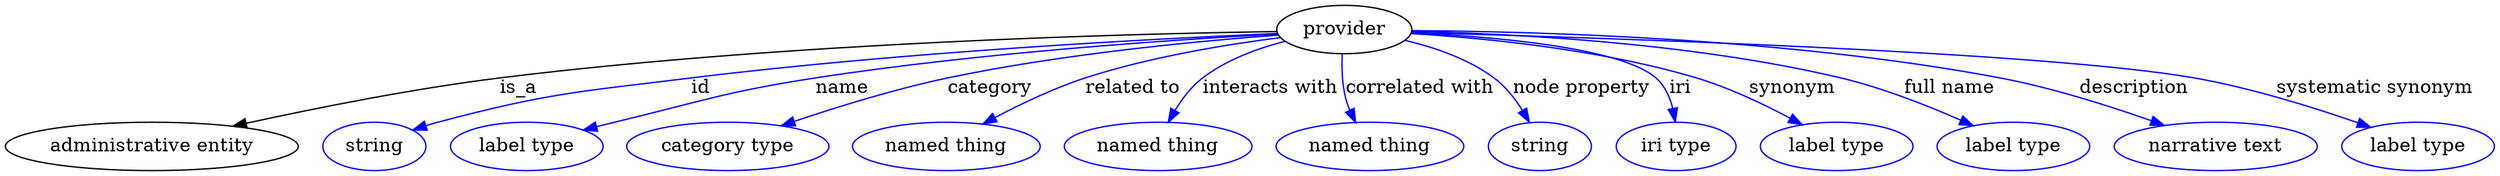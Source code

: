 digraph {
	graph [bb="0,0,1505.3,123"];
	node [label="\N"];
	provider	 [height=0.5,
		label=provider,
		pos="811.84,105",
		width=1.1193];
	"administrative entity"	 [height=0.5,
		pos="83.843,18",
		width=2.329];
	provider -> "administrative entity"	 [label=is_a,
		lp="305.84,61.5",
		pos="e,133.68,32.549 771.37,104.48 683.89,102.87 470.9,96.21 294.84,69 243.12,61.006 185.43,46.678 143.46,35.24"];
	id	 [color=blue,
		height=0.5,
		label=string,
		pos="215.84,18",
		width=0.84854];
	provider -> id	 [color=blue,
		label=id,
		lp="418.34,61.5",
		pos="e,239.62,29.71 771.73,102.94 699.61,98.89 543.36,88.537 412.84,69 342.33,58.445 323.64,58.092 255.84,36 253.58,35.263 251.28,34.439 \
248.97,33.559",
		style=solid];
	name	 [color=blue,
		height=0.5,
		label="label type",
		pos="309.84,18",
		width=1.2638];
	provider -> name	 [color=blue,
		label=name,
		lp="510.34,61.5",
		pos="e,344.65,29.784 771.55,102.18 711.09,97.561 593.46,87.031 494.84,69 436.2,58.279 422.09,52.613 364.84,36 361.46,35.018 357.97,33.968 \
354.47,32.886",
		style=solid];
	category	 [color=blue,
		height=0.5,
		label="category type",
		pos="431.84,18",
		width=1.6249];
	provider -> category	 [color=blue,
		label=category,
		lp="602.34,61.5",
		pos="e,467.54,32.423 772.25,101.09 725.54,95.969 645.78,85.637 578.84,69 543.98,60.336 505.68,46.913 476.91,36.012",
		style=solid];
	"related to"	 [color=blue,
		height=0.5,
		label="named thing",
		pos="563.84,18",
		width=1.5346];
	provider -> "related to"	 [color=blue,
		label="related to",
		lp="688.84,61.5",
		pos="e,590.36,33.871 774.06,98.462 743.49,92.56 699.63,82.695 662.84,69 640.99,60.864 617.75,49.072 599.28,38.876",
		style=solid];
	"interacts with"	 [color=blue,
		height=0.5,
		label="named thing",
		pos="691.84,18",
		width=1.5346];
	provider -> "interacts with"	 [color=blue,
		label="interacts with",
		lp="770.84,61.5",
		pos="e,703.42,35.795 779.66,93.958 764.84,87.951 747.54,79.568 733.84,69 724.76,61.991 716.36,52.673 709.5,43.92",
		style=solid];
	"correlated with"	 [color=blue,
		height=0.5,
		label="named thing",
		pos="819.84,18",
		width=1.5346];
	provider -> "correlated with"	 [color=blue,
		label="correlated with",
		lp="853.84,61.5",
		pos="e,815.67,36.222 811.44,86.539 811.42,76.83 811.7,64.744 812.84,54 813.11,51.452 813.47,48.815 813.88,46.18",
		style=solid];
	"node property"	 [color=blue,
		height=0.5,
		label=string,
		pos="923.84,18",
		width=0.84854];
	provider -> "node property"	 [color=blue,
		label="node property",
		lp="945.84,61.5",
		pos="e,917.06,35.984 846.58,95.543 862.65,89.85 881.17,81.276 894.84,69 902.11,62.475 908,53.681 912.53,45.234",
		style=solid];
	iri	 [color=blue,
		height=0.5,
		label="iri type",
		pos="1008.8,18",
		width=1.011];
	provider -> iri	 [color=blue,
		label=iri,
		lp="1005.3,61.5",
		pos="e,1005.8,36.137 851.57,101.22 896.92,96.165 967.47,85.845 987.84,69 994.95,63.123 999.68,54.449 1002.8,45.915",
		style=solid];
	synonym	 [color=blue,
		height=0.5,
		label="label type",
		pos="1108.8,18",
		width=1.2638];
	provider -> synonym	 [color=blue,
		label=synonym,
		lp="1073.3,61.5",
		pos="e,1085.4,33.693 851.54,101.86 893.37,97.667 960.71,88.387 1015.8,69 1037.1,61.509 1059.4,49.493 1076.8,39.006",
		style=solid];
	"full name"	 [color=blue,
		height=0.5,
		label="label type",
		pos="1217.8,18",
		width=1.2638];
	provider -> "full name"	 [color=blue,
		label="full name",
		lp="1172.3,61.5",
		pos="e,1190.8,32.728 852.1,103.75 908.94,101.15 1015.5,93.191 1102.8,69 1130.3,61.398 1159.6,48.312 1181.8,37.299",
		style=solid];
	description	 [color=blue,
		height=0.5,
		label="narrative text",
		pos="1338.8,18",
		width=1.6068];
	provider -> description	 [color=blue,
		label=description,
		lp="1283.3,61.5",
		pos="e,1306.3,33.001 851.85,102.67 937.64,97.467 1136.8,84.133 1202.8,69 1235.4,61.55 1270.6,48.185 1297,37.006",
		style=solid];
	"systematic synonym"	 [color=blue,
		height=0.5,
		label="label type",
		pos="1459.8,18",
		width=1.2638];
	provider -> "systematic synonym"	 [color=blue,
		label="systematic synonym",
		lp="1425.8,61.5",
		pos="e,1429.8,31.521 852.05,103.56 955.53,99.625 1229.1,87.725 1317.8,69 1353.5,61.479 1392.3,47.074 1420.4,35.486",
		style=solid];
}
